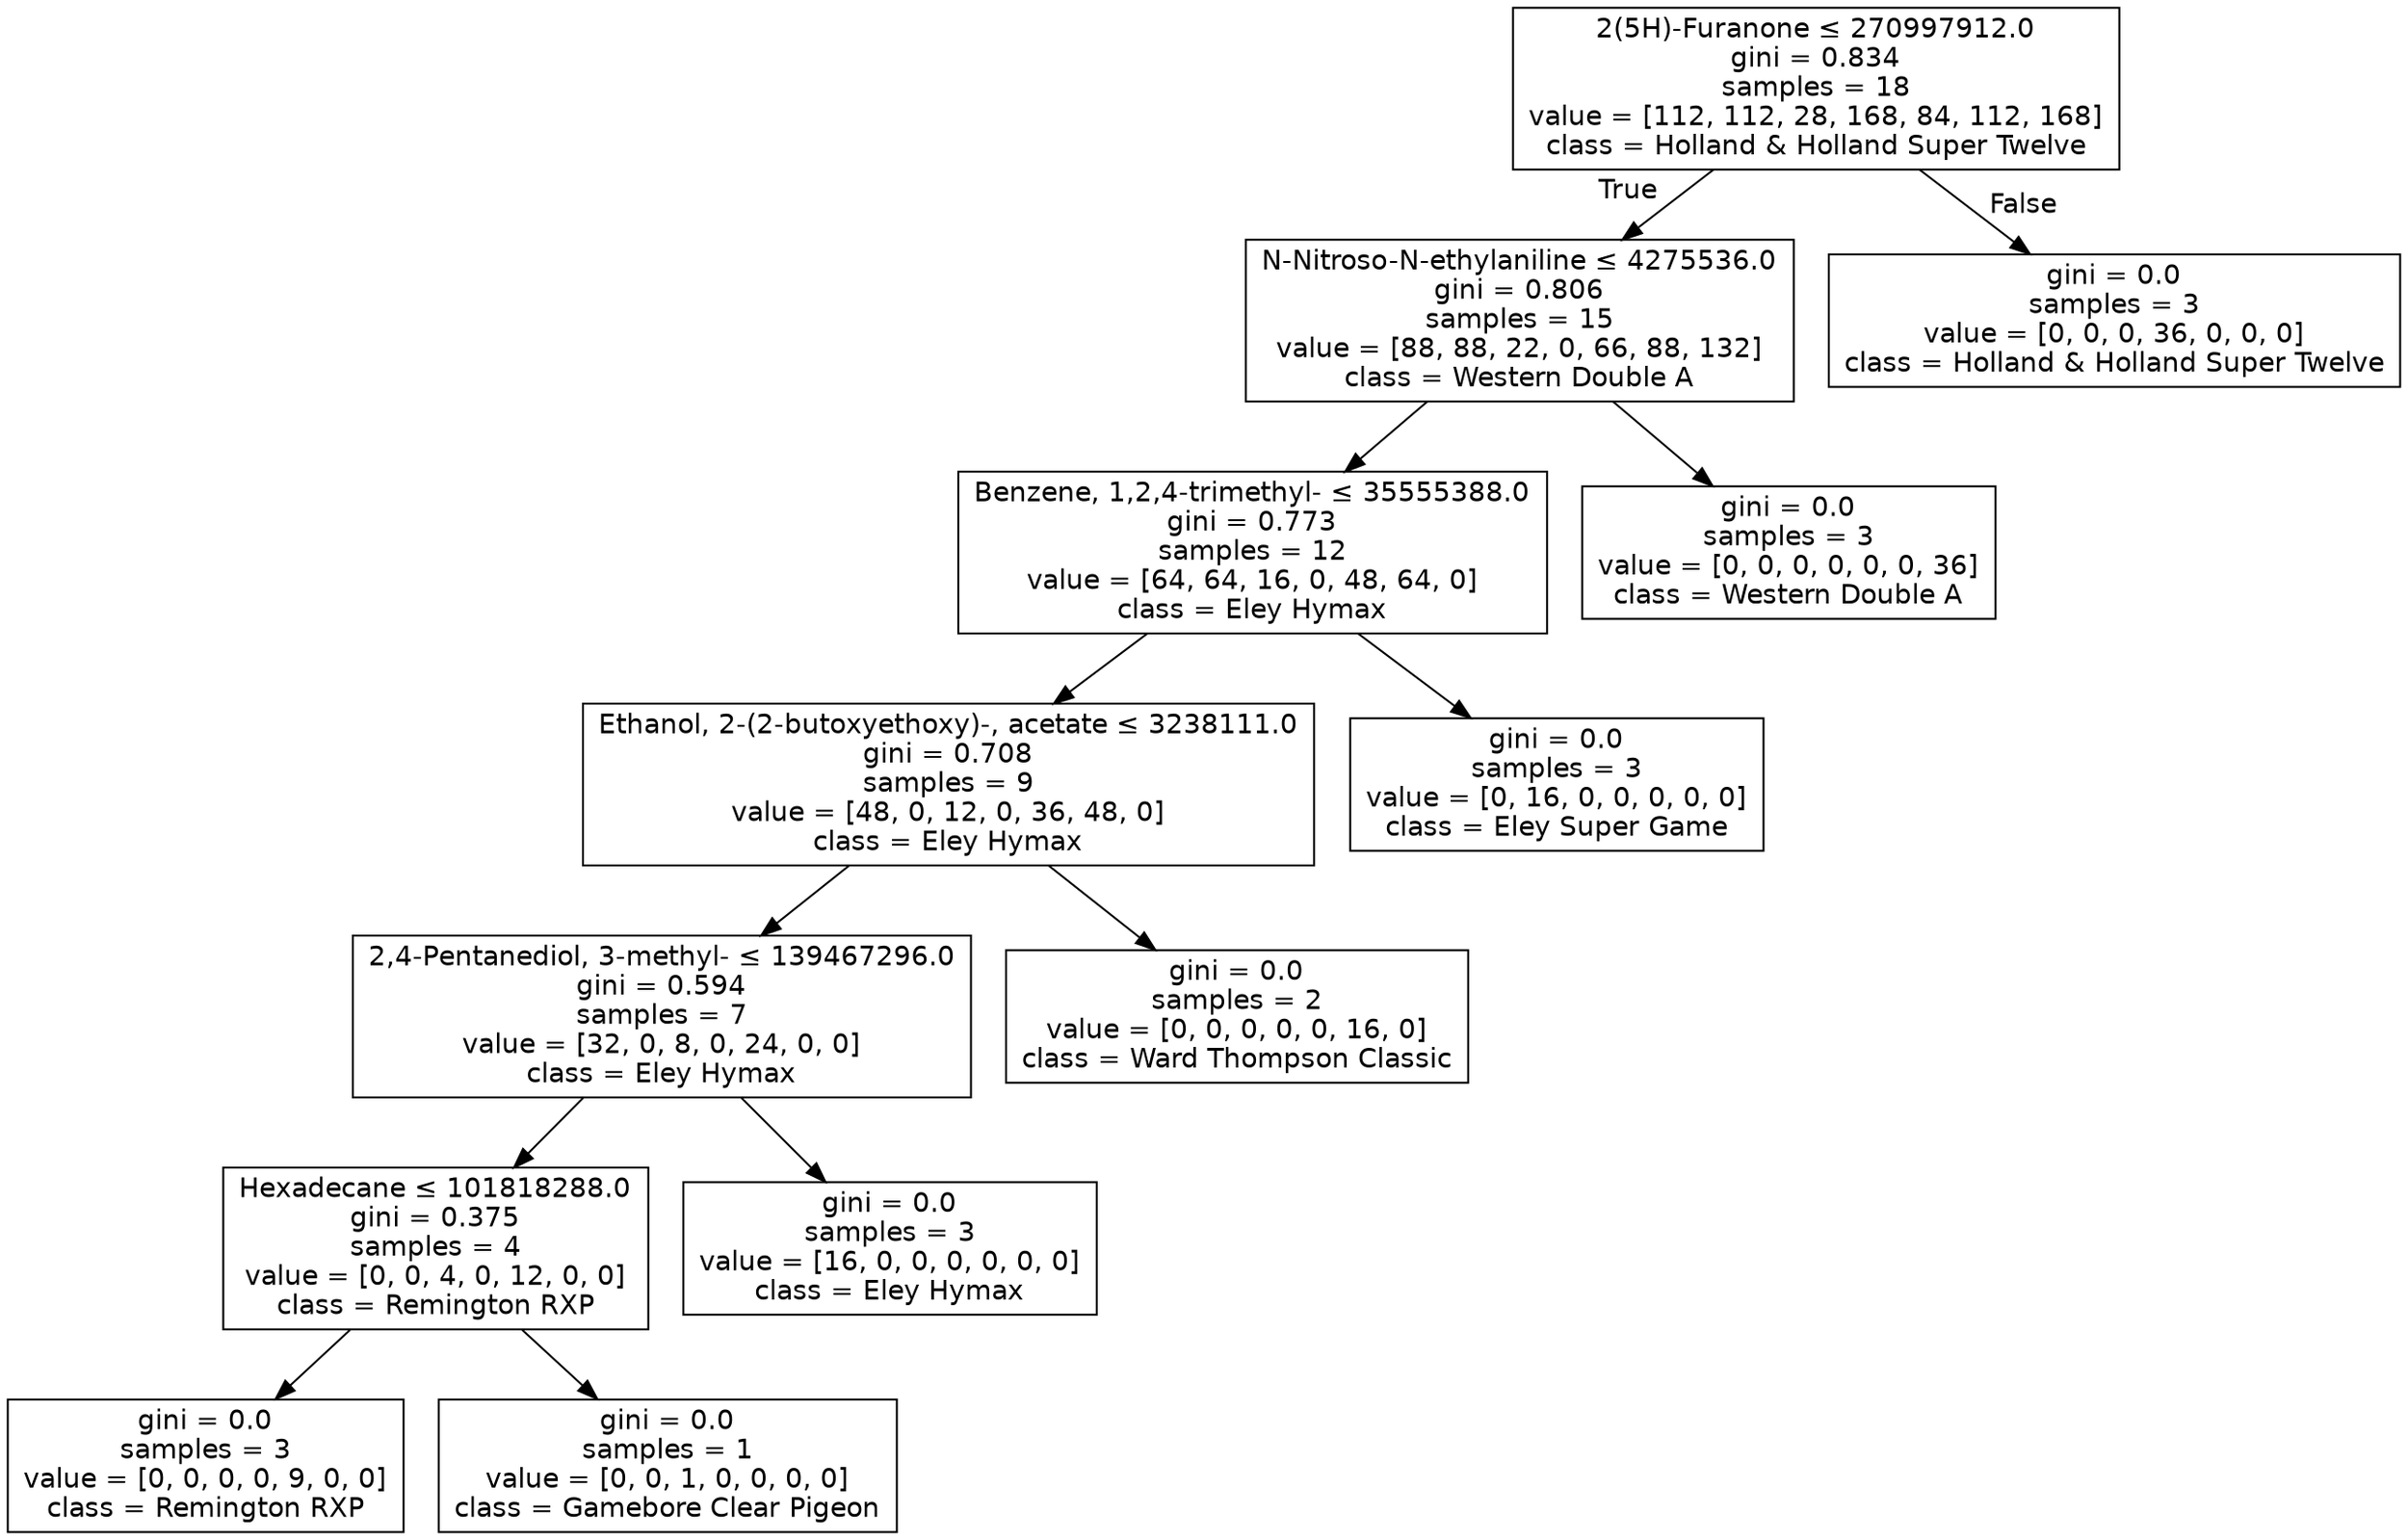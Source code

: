 digraph Tree {
node [shape=box, fontname="helvetica"] ;
edge [fontname="helvetica"] ;
0 [label=<2(5H)-Furanone &le; 270997912.0<br/>gini = 0.834<br/>samples = 18<br/>value = [112, 112, 28, 168, 84, 112, 168]<br/>class = Holland &amp; Holland Super Twelve>] ;
1 [label=<N-Nitroso-N-ethylaniline &le; 4275536.0<br/>gini = 0.806<br/>samples = 15<br/>value = [88, 88, 22, 0, 66, 88, 132]<br/>class = Western Double A>] ;
0 -> 1 [labeldistance=2.5, labelangle=45, headlabel="True"] ;
2 [label=<Benzene, 1,2,4-trimethyl- &le; 35555388.0<br/>gini = 0.773<br/>samples = 12<br/>value = [64, 64, 16, 0, 48, 64, 0]<br/>class = Eley Hymax>] ;
1 -> 2 ;
3 [label=<Ethanol, 2-(2-butoxyethoxy)-, acetate &le; 3238111.0<br/>gini = 0.708<br/>samples = 9<br/>value = [48, 0, 12, 0, 36, 48, 0]<br/>class = Eley Hymax>] ;
2 -> 3 ;
4 [label=<2,4-Pentanediol, 3-methyl- &le; 139467296.0<br/>gini = 0.594<br/>samples = 7<br/>value = [32, 0, 8, 0, 24, 0, 0]<br/>class = Eley Hymax>] ;
3 -> 4 ;
5 [label=<Hexadecane &le; 101818288.0<br/>gini = 0.375<br/>samples = 4<br/>value = [0, 0, 4, 0, 12, 0, 0]<br/>class = Remington RXP>] ;
4 -> 5 ;
6 [label=<gini = 0.0<br/>samples = 3<br/>value = [0, 0, 0, 0, 9, 0, 0]<br/>class = Remington RXP>] ;
5 -> 6 ;
7 [label=<gini = 0.0<br/>samples = 1<br/>value = [0, 0, 1, 0, 0, 0, 0]<br/>class = Gamebore Clear Pigeon>] ;
5 -> 7 ;
8 [label=<gini = 0.0<br/>samples = 3<br/>value = [16, 0, 0, 0, 0, 0, 0]<br/>class = Eley Hymax>] ;
4 -> 8 ;
9 [label=<gini = 0.0<br/>samples = 2<br/>value = [0, 0, 0, 0, 0, 16, 0]<br/>class = Ward Thompson Classic>] ;
3 -> 9 ;
10 [label=<gini = 0.0<br/>samples = 3<br/>value = [0, 16, 0, 0, 0, 0, 0]<br/>class = Eley Super Game>] ;
2 -> 10 ;
11 [label=<gini = 0.0<br/>samples = 3<br/>value = [0, 0, 0, 0, 0, 0, 36]<br/>class = Western Double A>] ;
1 -> 11 ;
12 [label=<gini = 0.0<br/>samples = 3<br/>value = [0, 0, 0, 36, 0, 0, 0]<br/>class = Holland &amp; Holland Super Twelve>] ;
0 -> 12 [labeldistance=2.5, labelangle=-45, headlabel="False"] ;
}
